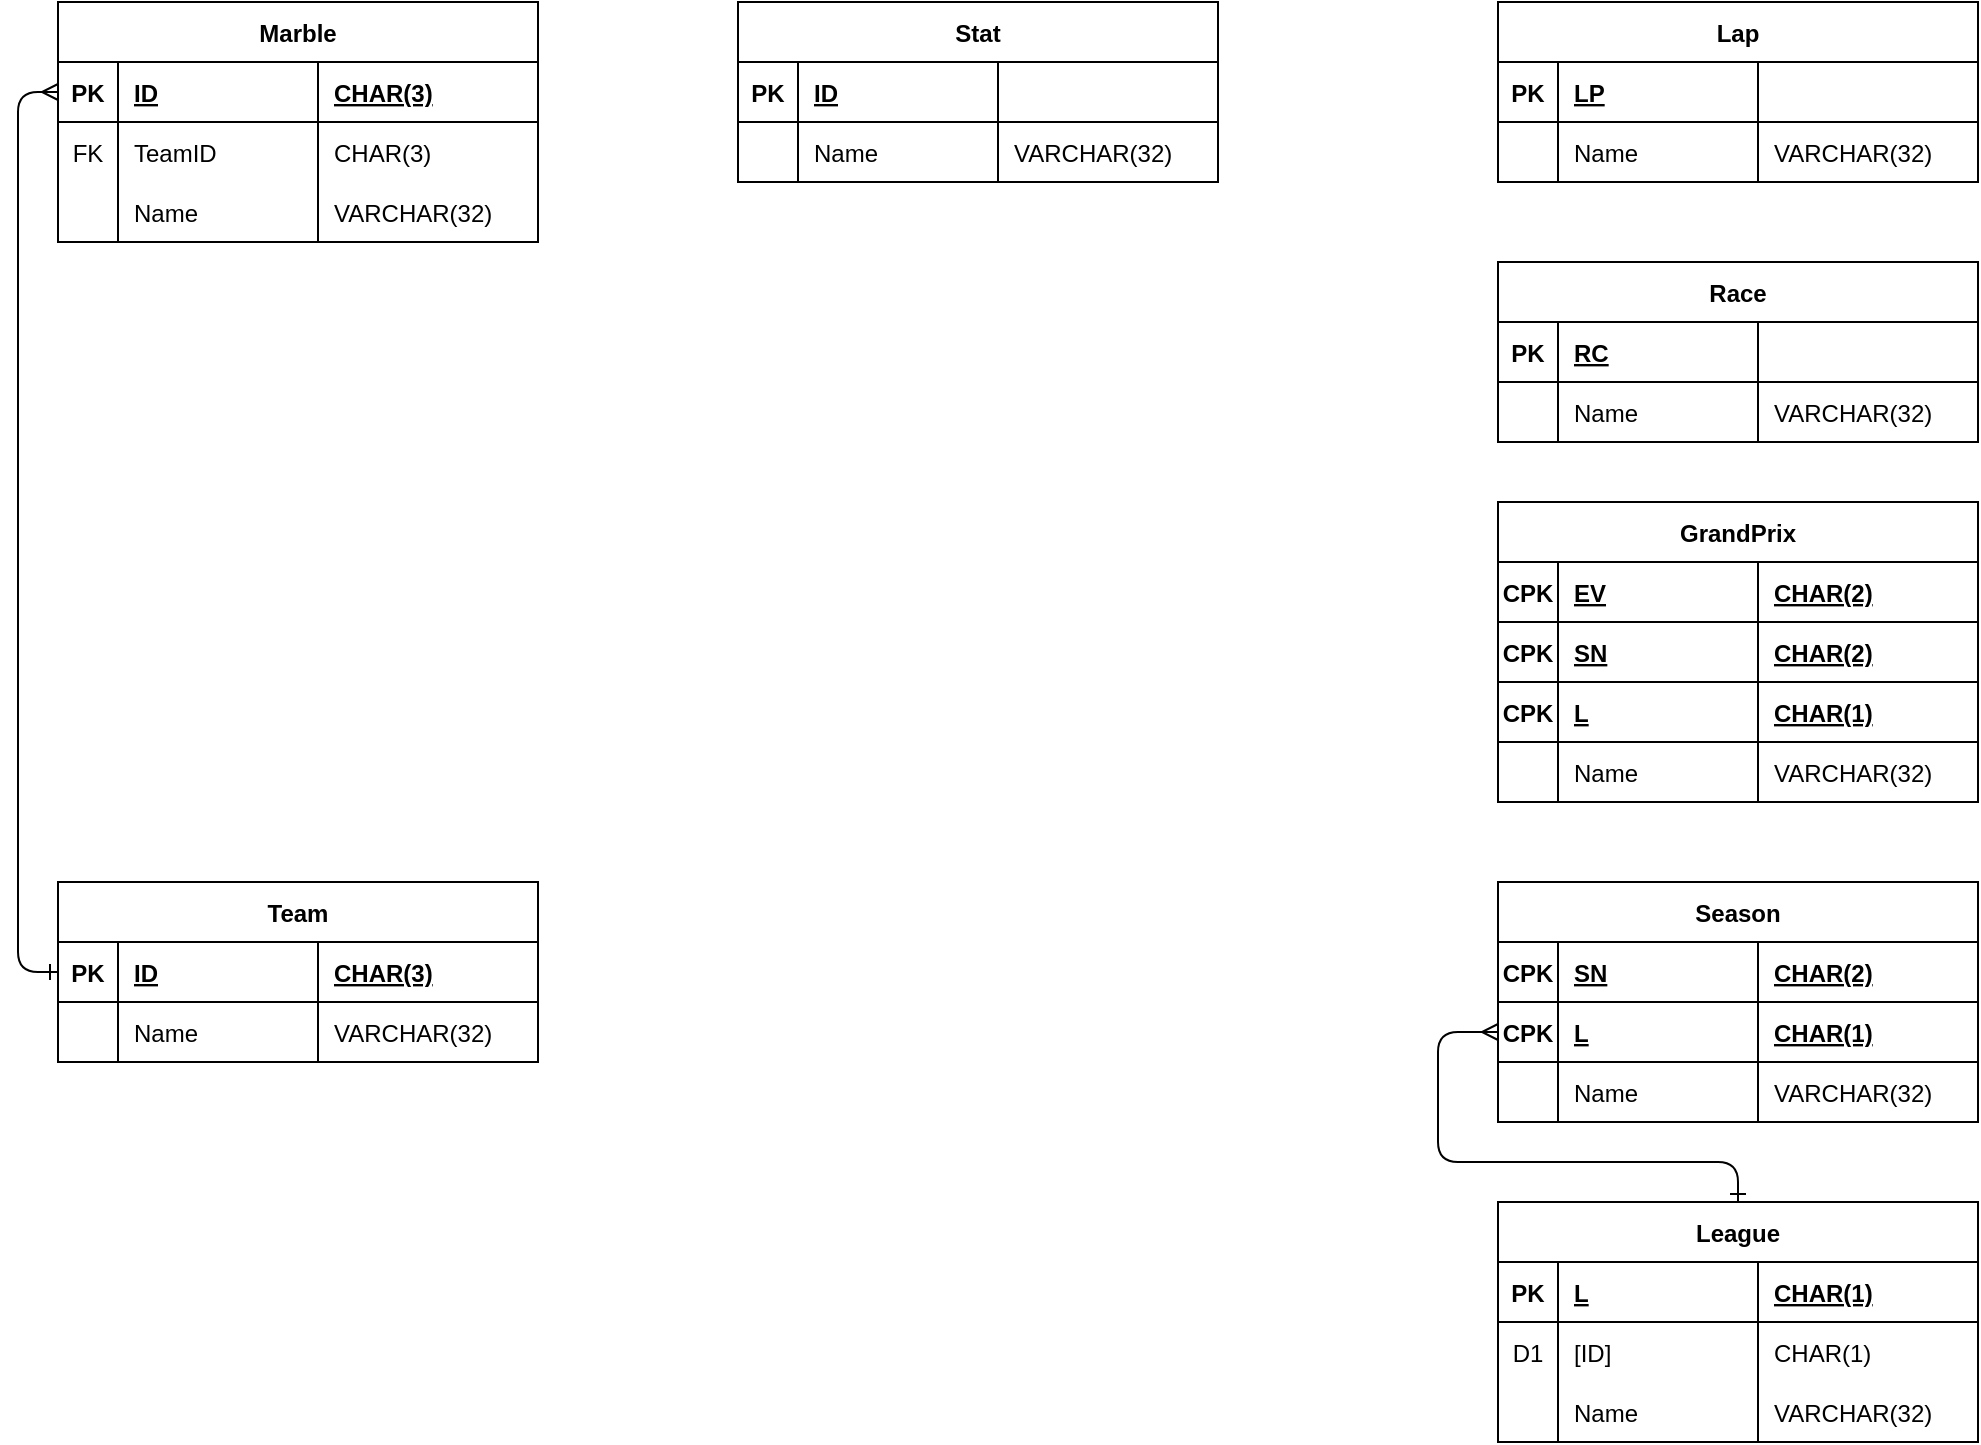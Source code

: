 <mxfile version="13.10.0" type="github">
  <diagram id="vY1WgX3fs-dTL8Az-G79" name="Page-1">
    <mxGraphModel dx="946" dy="623" grid="1" gridSize="10" guides="1" tooltips="1" connect="1" arrows="1" fold="1" page="1" pageScale="1" pageWidth="1100" pageHeight="850" math="0" shadow="0">
      <root>
        <mxCell id="0" />
        <mxCell id="1" parent="0" />
        <mxCell id="Y2zAZ_BNs0E0ruIZkiO8-1" value="Marble" style="shape=table;startSize=30;container=1;collapsible=1;childLayout=tableLayout;fixedRows=1;rowLines=0;fontStyle=1;align=center;resizeLast=1;" parent="1" vertex="1">
          <mxGeometry x="80" y="80" width="240" height="120" as="geometry" />
        </mxCell>
        <mxCell id="Y2zAZ_BNs0E0ruIZkiO8-2" value="" style="shape=partialRectangle;collapsible=0;dropTarget=0;pointerEvents=0;fillColor=none;top=0;left=0;bottom=1;right=0;points=[[0,0.5],[1,0.5]];portConstraint=eastwest;" parent="Y2zAZ_BNs0E0ruIZkiO8-1" vertex="1">
          <mxGeometry y="30" width="240" height="30" as="geometry" />
        </mxCell>
        <mxCell id="Y2zAZ_BNs0E0ruIZkiO8-3" value="PK" style="shape=partialRectangle;connectable=0;fillColor=none;top=0;left=0;bottom=0;right=0;fontStyle=1;overflow=hidden;" parent="Y2zAZ_BNs0E0ruIZkiO8-2" vertex="1">
          <mxGeometry width="30" height="30" as="geometry" />
        </mxCell>
        <mxCell id="Y2zAZ_BNs0E0ruIZkiO8-4" value="ID" style="shape=partialRectangle;connectable=0;fillColor=none;top=0;left=0;bottom=0;right=0;align=left;spacingLeft=6;fontStyle=5;overflow=hidden;" parent="Y2zAZ_BNs0E0ruIZkiO8-2" vertex="1">
          <mxGeometry x="30" width="100" height="30" as="geometry" />
        </mxCell>
        <mxCell id="Y2zAZ_BNs0E0ruIZkiO8-5" value="CHAR(3)" style="shape=partialRectangle;connectable=0;fillColor=none;top=0;left=0;bottom=0;right=0;align=left;spacingLeft=6;fontStyle=5;overflow=hidden;" parent="Y2zAZ_BNs0E0ruIZkiO8-2" vertex="1">
          <mxGeometry x="130" width="110" height="30" as="geometry" />
        </mxCell>
        <mxCell id="Y2zAZ_BNs0E0ruIZkiO8-6" value="" style="shape=partialRectangle;collapsible=0;dropTarget=0;pointerEvents=0;fillColor=none;top=0;left=0;bottom=0;right=0;points=[[0,0.5],[1,0.5]];portConstraint=eastwest;" parent="Y2zAZ_BNs0E0ruIZkiO8-1" vertex="1">
          <mxGeometry y="60" width="240" height="30" as="geometry" />
        </mxCell>
        <mxCell id="Y2zAZ_BNs0E0ruIZkiO8-7" value="FK" style="shape=partialRectangle;connectable=0;fillColor=none;top=0;left=0;bottom=0;right=0;editable=1;overflow=hidden;" parent="Y2zAZ_BNs0E0ruIZkiO8-6" vertex="1">
          <mxGeometry width="30" height="30" as="geometry" />
        </mxCell>
        <mxCell id="Y2zAZ_BNs0E0ruIZkiO8-8" value="TeamID" style="shape=partialRectangle;connectable=0;fillColor=none;top=0;left=0;bottom=0;right=0;align=left;spacingLeft=6;overflow=hidden;" parent="Y2zAZ_BNs0E0ruIZkiO8-6" vertex="1">
          <mxGeometry x="30" width="100" height="30" as="geometry" />
        </mxCell>
        <mxCell id="Y2zAZ_BNs0E0ruIZkiO8-9" value="CHAR(3)" style="shape=partialRectangle;connectable=0;fillColor=none;top=0;left=0;bottom=0;right=0;align=left;spacingLeft=6;overflow=hidden;" parent="Y2zAZ_BNs0E0ruIZkiO8-6" vertex="1">
          <mxGeometry x="130" width="110" height="30" as="geometry" />
        </mxCell>
        <mxCell id="Y2zAZ_BNs0E0ruIZkiO8-10" value="" style="shape=partialRectangle;collapsible=0;dropTarget=0;pointerEvents=0;fillColor=none;top=0;left=0;bottom=0;right=0;points=[[0,0.5],[1,0.5]];portConstraint=eastwest;" parent="Y2zAZ_BNs0E0ruIZkiO8-1" vertex="1">
          <mxGeometry y="90" width="240" height="30" as="geometry" />
        </mxCell>
        <mxCell id="Y2zAZ_BNs0E0ruIZkiO8-11" value="" style="shape=partialRectangle;connectable=0;fillColor=none;top=0;left=0;bottom=0;right=0;editable=1;overflow=hidden;" parent="Y2zAZ_BNs0E0ruIZkiO8-10" vertex="1">
          <mxGeometry width="30" height="30" as="geometry" />
        </mxCell>
        <mxCell id="Y2zAZ_BNs0E0ruIZkiO8-12" value="Name" style="shape=partialRectangle;connectable=0;fillColor=none;top=0;left=0;bottom=0;right=0;align=left;spacingLeft=6;overflow=hidden;" parent="Y2zAZ_BNs0E0ruIZkiO8-10" vertex="1">
          <mxGeometry x="30" width="100" height="30" as="geometry" />
        </mxCell>
        <mxCell id="Y2zAZ_BNs0E0ruIZkiO8-13" value="VARCHAR(32)" style="shape=partialRectangle;connectable=0;fillColor=none;top=0;left=0;bottom=0;right=0;align=left;spacingLeft=6;overflow=hidden;" parent="Y2zAZ_BNs0E0ruIZkiO8-10" vertex="1">
          <mxGeometry x="130" width="110" height="30" as="geometry" />
        </mxCell>
        <mxCell id="Y2zAZ_BNs0E0ruIZkiO8-34" value="Team" style="shape=table;startSize=30;container=1;collapsible=1;childLayout=tableLayout;fixedRows=1;rowLines=0;fontStyle=1;align=center;resizeLast=1;" parent="1" vertex="1">
          <mxGeometry x="80" y="520" width="240" height="90" as="geometry" />
        </mxCell>
        <mxCell id="Y2zAZ_BNs0E0ruIZkiO8-35" value="" style="shape=partialRectangle;collapsible=0;dropTarget=0;pointerEvents=0;fillColor=none;top=0;left=0;bottom=1;right=0;points=[[0,0.5],[1,0.5]];portConstraint=eastwest;" parent="Y2zAZ_BNs0E0ruIZkiO8-34" vertex="1">
          <mxGeometry y="30" width="240" height="30" as="geometry" />
        </mxCell>
        <mxCell id="Y2zAZ_BNs0E0ruIZkiO8-36" value="PK" style="shape=partialRectangle;connectable=0;fillColor=none;top=0;left=0;bottom=0;right=0;fontStyle=1;overflow=hidden;" parent="Y2zAZ_BNs0E0ruIZkiO8-35" vertex="1">
          <mxGeometry width="30" height="30" as="geometry" />
        </mxCell>
        <mxCell id="Y2zAZ_BNs0E0ruIZkiO8-37" value="ID" style="shape=partialRectangle;connectable=0;fillColor=none;top=0;left=0;bottom=0;right=0;align=left;spacingLeft=6;fontStyle=5;overflow=hidden;" parent="Y2zAZ_BNs0E0ruIZkiO8-35" vertex="1">
          <mxGeometry x="30" width="100" height="30" as="geometry" />
        </mxCell>
        <mxCell id="Y2zAZ_BNs0E0ruIZkiO8-38" value="CHAR(3)" style="shape=partialRectangle;connectable=0;fillColor=none;top=0;left=0;bottom=0;right=0;align=left;spacingLeft=6;fontStyle=5;overflow=hidden;" parent="Y2zAZ_BNs0E0ruIZkiO8-35" vertex="1">
          <mxGeometry x="130" width="110" height="30" as="geometry" />
        </mxCell>
        <mxCell id="Y2zAZ_BNs0E0ruIZkiO8-43" value="" style="shape=partialRectangle;collapsible=0;dropTarget=0;pointerEvents=0;fillColor=none;top=0;left=0;bottom=0;right=0;points=[[0,0.5],[1,0.5]];portConstraint=eastwest;" parent="Y2zAZ_BNs0E0ruIZkiO8-34" vertex="1">
          <mxGeometry y="60" width="240" height="30" as="geometry" />
        </mxCell>
        <mxCell id="Y2zAZ_BNs0E0ruIZkiO8-44" value="" style="shape=partialRectangle;connectable=0;fillColor=none;top=0;left=0;bottom=0;right=0;editable=1;overflow=hidden;" parent="Y2zAZ_BNs0E0ruIZkiO8-43" vertex="1">
          <mxGeometry width="30" height="30" as="geometry" />
        </mxCell>
        <mxCell id="Y2zAZ_BNs0E0ruIZkiO8-45" value="Name" style="shape=partialRectangle;connectable=0;fillColor=none;top=0;left=0;bottom=0;right=0;align=left;spacingLeft=6;overflow=hidden;" parent="Y2zAZ_BNs0E0ruIZkiO8-43" vertex="1">
          <mxGeometry x="30" width="100" height="30" as="geometry" />
        </mxCell>
        <mxCell id="Y2zAZ_BNs0E0ruIZkiO8-46" value="VARCHAR(32)" style="shape=partialRectangle;connectable=0;fillColor=none;top=0;left=0;bottom=0;right=0;align=left;spacingLeft=6;overflow=hidden;" parent="Y2zAZ_BNs0E0ruIZkiO8-43" vertex="1">
          <mxGeometry x="130" width="110" height="30" as="geometry" />
        </mxCell>
        <mxCell id="Y2zAZ_BNs0E0ruIZkiO8-52" style="edgeStyle=orthogonalEdgeStyle;rounded=1;orthogonalLoop=1;jettySize=auto;html=1;entryX=0;entryY=0.5;entryDx=0;entryDy=0;startArrow=ERone;startFill=0;endArrow=ERmany;endFill=0;" parent="1" source="Y2zAZ_BNs0E0ruIZkiO8-35" target="Y2zAZ_BNs0E0ruIZkiO8-2" edge="1">
          <mxGeometry relative="1" as="geometry" />
        </mxCell>
        <mxCell id="Y2zAZ_BNs0E0ruIZkiO8-53" value="League" style="shape=table;startSize=30;container=1;collapsible=1;childLayout=tableLayout;fixedRows=1;rowLines=0;fontStyle=1;align=center;resizeLast=1;" parent="1" vertex="1">
          <mxGeometry x="800" y="680" width="240" height="120" as="geometry" />
        </mxCell>
        <mxCell id="Y2zAZ_BNs0E0ruIZkiO8-54" value="" style="shape=partialRectangle;collapsible=0;dropTarget=0;pointerEvents=0;fillColor=none;top=0;left=0;bottom=1;right=0;points=[[0,0.5],[1,0.5]];portConstraint=eastwest;" parent="Y2zAZ_BNs0E0ruIZkiO8-53" vertex="1">
          <mxGeometry y="30" width="240" height="30" as="geometry" />
        </mxCell>
        <mxCell id="Y2zAZ_BNs0E0ruIZkiO8-55" value="PK" style="shape=partialRectangle;connectable=0;fillColor=none;top=0;left=0;bottom=0;right=0;fontStyle=1;overflow=hidden;" parent="Y2zAZ_BNs0E0ruIZkiO8-54" vertex="1">
          <mxGeometry width="30" height="30" as="geometry" />
        </mxCell>
        <mxCell id="Y2zAZ_BNs0E0ruIZkiO8-56" value="L" style="shape=partialRectangle;connectable=0;fillColor=none;top=0;left=0;bottom=0;right=0;align=left;spacingLeft=6;fontStyle=5;overflow=hidden;" parent="Y2zAZ_BNs0E0ruIZkiO8-54" vertex="1">
          <mxGeometry x="30" width="100" height="30" as="geometry" />
        </mxCell>
        <mxCell id="Y2zAZ_BNs0E0ruIZkiO8-57" value="CHAR(1)" style="shape=partialRectangle;connectable=0;fillColor=none;top=0;left=0;bottom=0;right=0;align=left;spacingLeft=6;fontStyle=5;overflow=hidden;" parent="Y2zAZ_BNs0E0ruIZkiO8-54" vertex="1">
          <mxGeometry x="130" width="110" height="30" as="geometry" />
        </mxCell>
        <mxCell id="Y2zAZ_BNs0E0ruIZkiO8-58" value="" style="shape=partialRectangle;collapsible=0;dropTarget=0;pointerEvents=0;fillColor=none;top=0;left=0;bottom=0;right=0;points=[[0,0.5],[1,0.5]];portConstraint=eastwest;" parent="Y2zAZ_BNs0E0ruIZkiO8-53" vertex="1">
          <mxGeometry y="60" width="240" height="30" as="geometry" />
        </mxCell>
        <mxCell id="Y2zAZ_BNs0E0ruIZkiO8-59" value="D1" style="shape=partialRectangle;connectable=0;fillColor=none;top=0;left=0;bottom=0;right=0;editable=1;overflow=hidden;" parent="Y2zAZ_BNs0E0ruIZkiO8-58" vertex="1">
          <mxGeometry width="30" height="30" as="geometry" />
        </mxCell>
        <mxCell id="Y2zAZ_BNs0E0ruIZkiO8-60" value="[ID]" style="shape=partialRectangle;connectable=0;fillColor=none;top=0;left=0;bottom=0;right=0;align=left;spacingLeft=6;overflow=hidden;" parent="Y2zAZ_BNs0E0ruIZkiO8-58" vertex="1">
          <mxGeometry x="30" width="100" height="30" as="geometry" />
        </mxCell>
        <mxCell id="Y2zAZ_BNs0E0ruIZkiO8-61" value="CHAR(1)" style="shape=partialRectangle;connectable=0;fillColor=none;top=0;left=0;bottom=0;right=0;align=left;spacingLeft=6;overflow=hidden;" parent="Y2zAZ_BNs0E0ruIZkiO8-58" vertex="1">
          <mxGeometry x="130" width="110" height="30" as="geometry" />
        </mxCell>
        <mxCell id="HlDgkAS0GZXXBoVFjrHT-10" value="" style="shape=partialRectangle;collapsible=0;dropTarget=0;pointerEvents=0;fillColor=none;top=0;left=0;bottom=0;right=0;points=[[0,0.5],[1,0.5]];portConstraint=eastwest;" vertex="1" parent="Y2zAZ_BNs0E0ruIZkiO8-53">
          <mxGeometry y="90" width="240" height="30" as="geometry" />
        </mxCell>
        <mxCell id="HlDgkAS0GZXXBoVFjrHT-11" value="" style="shape=partialRectangle;connectable=0;fillColor=none;top=0;left=0;bottom=0;right=0;editable=1;overflow=hidden;" vertex="1" parent="HlDgkAS0GZXXBoVFjrHT-10">
          <mxGeometry width="30" height="30" as="geometry" />
        </mxCell>
        <mxCell id="HlDgkAS0GZXXBoVFjrHT-12" value="Name" style="shape=partialRectangle;connectable=0;fillColor=none;top=0;left=0;bottom=0;right=0;align=left;spacingLeft=6;overflow=hidden;" vertex="1" parent="HlDgkAS0GZXXBoVFjrHT-10">
          <mxGeometry x="30" width="100" height="30" as="geometry" />
        </mxCell>
        <mxCell id="HlDgkAS0GZXXBoVFjrHT-13" value="VARCHAR(32)" style="shape=partialRectangle;connectable=0;fillColor=none;top=0;left=0;bottom=0;right=0;align=left;spacingLeft=6;overflow=hidden;" vertex="1" parent="HlDgkAS0GZXXBoVFjrHT-10">
          <mxGeometry x="130" width="110" height="30" as="geometry" />
        </mxCell>
        <mxCell id="Y2zAZ_BNs0E0ruIZkiO8-62" value="Season" style="shape=table;startSize=30;container=1;collapsible=1;childLayout=tableLayout;fixedRows=1;rowLines=0;fontStyle=1;align=center;resizeLast=1;" parent="1" vertex="1">
          <mxGeometry x="800" y="520" width="240" height="120" as="geometry" />
        </mxCell>
        <mxCell id="Y2zAZ_BNs0E0ruIZkiO8-63" value="" style="shape=partialRectangle;collapsible=0;dropTarget=0;pointerEvents=0;fillColor=none;top=0;left=0;bottom=1;right=0;points=[[0,0.5],[1,0.5]];portConstraint=eastwest;" parent="Y2zAZ_BNs0E0ruIZkiO8-62" vertex="1">
          <mxGeometry y="30" width="240" height="30" as="geometry" />
        </mxCell>
        <mxCell id="Y2zAZ_BNs0E0ruIZkiO8-64" value="CPK" style="shape=partialRectangle;connectable=0;fillColor=none;top=0;left=0;bottom=0;right=0;fontStyle=1;overflow=hidden;" parent="Y2zAZ_BNs0E0ruIZkiO8-63" vertex="1">
          <mxGeometry width="30" height="30" as="geometry" />
        </mxCell>
        <mxCell id="Y2zAZ_BNs0E0ruIZkiO8-65" value="SN" style="shape=partialRectangle;connectable=0;fillColor=none;top=0;left=0;bottom=0;right=0;align=left;spacingLeft=6;fontStyle=5;overflow=hidden;" parent="Y2zAZ_BNs0E0ruIZkiO8-63" vertex="1">
          <mxGeometry x="30" width="100" height="30" as="geometry" />
        </mxCell>
        <mxCell id="Y2zAZ_BNs0E0ruIZkiO8-66" value="CHAR(2)" style="shape=partialRectangle;connectable=0;fillColor=none;top=0;left=0;bottom=0;right=0;align=left;spacingLeft=6;fontStyle=5;overflow=hidden;" parent="Y2zAZ_BNs0E0ruIZkiO8-63" vertex="1">
          <mxGeometry x="130" width="110" height="30" as="geometry" />
        </mxCell>
        <mxCell id="HlDgkAS0GZXXBoVFjrHT-6" value="" style="shape=partialRectangle;collapsible=0;dropTarget=0;pointerEvents=0;fillColor=none;top=0;left=0;bottom=1;right=0;points=[[0,0.5],[1,0.5]];portConstraint=eastwest;" vertex="1" parent="Y2zAZ_BNs0E0ruIZkiO8-62">
          <mxGeometry y="60" width="240" height="30" as="geometry" />
        </mxCell>
        <mxCell id="HlDgkAS0GZXXBoVFjrHT-7" value="CPK" style="shape=partialRectangle;connectable=0;fillColor=none;top=0;left=0;bottom=0;right=0;fontStyle=1;overflow=hidden;" vertex="1" parent="HlDgkAS0GZXXBoVFjrHT-6">
          <mxGeometry width="30" height="30" as="geometry" />
        </mxCell>
        <mxCell id="HlDgkAS0GZXXBoVFjrHT-8" value="L" style="shape=partialRectangle;connectable=0;fillColor=none;top=0;left=0;bottom=0;right=0;align=left;spacingLeft=6;fontStyle=5;overflow=hidden;" vertex="1" parent="HlDgkAS0GZXXBoVFjrHT-6">
          <mxGeometry x="30" width="100" height="30" as="geometry" />
        </mxCell>
        <mxCell id="HlDgkAS0GZXXBoVFjrHT-9" value="CHAR(1)" style="shape=partialRectangle;connectable=0;fillColor=none;top=0;left=0;bottom=0;right=0;align=left;spacingLeft=6;fontStyle=5;overflow=hidden;" vertex="1" parent="HlDgkAS0GZXXBoVFjrHT-6">
          <mxGeometry x="130" width="110" height="30" as="geometry" />
        </mxCell>
        <mxCell id="HlDgkAS0GZXXBoVFjrHT-1" value="" style="shape=partialRectangle;collapsible=0;dropTarget=0;pointerEvents=0;fillColor=none;top=0;left=0;bottom=0;right=0;points=[[0,0.5],[1,0.5]];portConstraint=eastwest;" vertex="1" parent="Y2zAZ_BNs0E0ruIZkiO8-62">
          <mxGeometry y="90" width="240" height="30" as="geometry" />
        </mxCell>
        <mxCell id="HlDgkAS0GZXXBoVFjrHT-2" value="" style="shape=partialRectangle;connectable=0;fillColor=none;top=0;left=0;bottom=0;right=0;editable=1;overflow=hidden;" vertex="1" parent="HlDgkAS0GZXXBoVFjrHT-1">
          <mxGeometry width="30" height="30" as="geometry" />
        </mxCell>
        <mxCell id="HlDgkAS0GZXXBoVFjrHT-3" value="Name" style="shape=partialRectangle;connectable=0;fillColor=none;top=0;left=0;bottom=0;right=0;align=left;spacingLeft=6;overflow=hidden;" vertex="1" parent="HlDgkAS0GZXXBoVFjrHT-1">
          <mxGeometry x="30" width="100" height="30" as="geometry" />
        </mxCell>
        <mxCell id="HlDgkAS0GZXXBoVFjrHT-4" value="VARCHAR(32)" style="shape=partialRectangle;connectable=0;fillColor=none;top=0;left=0;bottom=0;right=0;align=left;spacingLeft=6;overflow=hidden;" vertex="1" parent="HlDgkAS0GZXXBoVFjrHT-1">
          <mxGeometry x="130" width="110" height="30" as="geometry" />
        </mxCell>
        <mxCell id="Y2zAZ_BNs0E0ruIZkiO8-71" value="GrandPrix" style="shape=table;startSize=30;container=1;collapsible=1;childLayout=tableLayout;fixedRows=1;rowLines=0;fontStyle=1;align=center;resizeLast=1;" parent="1" vertex="1">
          <mxGeometry x="800" y="330" width="240" height="150" as="geometry" />
        </mxCell>
        <mxCell id="Y2zAZ_BNs0E0ruIZkiO8-72" value="" style="shape=partialRectangle;collapsible=0;dropTarget=0;pointerEvents=0;fillColor=none;top=0;left=0;bottom=1;right=0;points=[[0,0.5],[1,0.5]];portConstraint=eastwest;" parent="Y2zAZ_BNs0E0ruIZkiO8-71" vertex="1">
          <mxGeometry y="30" width="240" height="30" as="geometry" />
        </mxCell>
        <mxCell id="Y2zAZ_BNs0E0ruIZkiO8-73" value="CPK" style="shape=partialRectangle;connectable=0;fillColor=none;top=0;left=0;bottom=0;right=0;fontStyle=1;overflow=hidden;" parent="Y2zAZ_BNs0E0ruIZkiO8-72" vertex="1">
          <mxGeometry width="30" height="30" as="geometry" />
        </mxCell>
        <mxCell id="Y2zAZ_BNs0E0ruIZkiO8-74" value="EV" style="shape=partialRectangle;connectable=0;fillColor=none;top=0;left=0;bottom=0;right=0;align=left;spacingLeft=6;fontStyle=5;overflow=hidden;" parent="Y2zAZ_BNs0E0ruIZkiO8-72" vertex="1">
          <mxGeometry x="30" width="100" height="30" as="geometry" />
        </mxCell>
        <mxCell id="Y2zAZ_BNs0E0ruIZkiO8-75" value="CHAR(2)" style="shape=partialRectangle;connectable=0;fillColor=none;top=0;left=0;bottom=0;right=0;align=left;spacingLeft=6;fontStyle=5;overflow=hidden;" parent="Y2zAZ_BNs0E0ruIZkiO8-72" vertex="1">
          <mxGeometry x="130" width="110" height="30" as="geometry" />
        </mxCell>
        <mxCell id="HlDgkAS0GZXXBoVFjrHT-14" value="" style="shape=partialRectangle;collapsible=0;dropTarget=0;pointerEvents=0;fillColor=none;top=0;left=0;bottom=1;right=0;points=[[0,0.5],[1,0.5]];portConstraint=eastwest;" vertex="1" parent="Y2zAZ_BNs0E0ruIZkiO8-71">
          <mxGeometry y="60" width="240" height="30" as="geometry" />
        </mxCell>
        <mxCell id="HlDgkAS0GZXXBoVFjrHT-15" value="CPK" style="shape=partialRectangle;connectable=0;fillColor=none;top=0;left=0;bottom=0;right=0;fontStyle=1;overflow=hidden;" vertex="1" parent="HlDgkAS0GZXXBoVFjrHT-14">
          <mxGeometry width="30" height="30" as="geometry" />
        </mxCell>
        <mxCell id="HlDgkAS0GZXXBoVFjrHT-16" value="SN" style="shape=partialRectangle;connectable=0;fillColor=none;top=0;left=0;bottom=0;right=0;align=left;spacingLeft=6;fontStyle=5;overflow=hidden;" vertex="1" parent="HlDgkAS0GZXXBoVFjrHT-14">
          <mxGeometry x="30" width="100" height="30" as="geometry" />
        </mxCell>
        <mxCell id="HlDgkAS0GZXXBoVFjrHT-17" value="CHAR(2)" style="shape=partialRectangle;connectable=0;fillColor=none;top=0;left=0;bottom=0;right=0;align=left;spacingLeft=6;fontStyle=5;overflow=hidden;" vertex="1" parent="HlDgkAS0GZXXBoVFjrHT-14">
          <mxGeometry x="130" width="110" height="30" as="geometry" />
        </mxCell>
        <mxCell id="HlDgkAS0GZXXBoVFjrHT-18" value="" style="shape=partialRectangle;collapsible=0;dropTarget=0;pointerEvents=0;fillColor=none;top=0;left=0;bottom=1;right=0;points=[[0,0.5],[1,0.5]];portConstraint=eastwest;" vertex="1" parent="Y2zAZ_BNs0E0ruIZkiO8-71">
          <mxGeometry y="90" width="240" height="30" as="geometry" />
        </mxCell>
        <mxCell id="HlDgkAS0GZXXBoVFjrHT-19" value="CPK" style="shape=partialRectangle;connectable=0;fillColor=none;top=0;left=0;bottom=0;right=0;fontStyle=1;overflow=hidden;" vertex="1" parent="HlDgkAS0GZXXBoVFjrHT-18">
          <mxGeometry width="30" height="30" as="geometry" />
        </mxCell>
        <mxCell id="HlDgkAS0GZXXBoVFjrHT-20" value="L" style="shape=partialRectangle;connectable=0;fillColor=none;top=0;left=0;bottom=0;right=0;align=left;spacingLeft=6;fontStyle=5;overflow=hidden;" vertex="1" parent="HlDgkAS0GZXXBoVFjrHT-18">
          <mxGeometry x="30" width="100" height="30" as="geometry" />
        </mxCell>
        <mxCell id="HlDgkAS0GZXXBoVFjrHT-21" value="CHAR(1)" style="shape=partialRectangle;connectable=0;fillColor=none;top=0;left=0;bottom=0;right=0;align=left;spacingLeft=6;fontStyle=5;overflow=hidden;" vertex="1" parent="HlDgkAS0GZXXBoVFjrHT-18">
          <mxGeometry x="130" width="110" height="30" as="geometry" />
        </mxCell>
        <mxCell id="Y2zAZ_BNs0E0ruIZkiO8-76" value="" style="shape=partialRectangle;collapsible=0;dropTarget=0;pointerEvents=0;fillColor=none;top=0;left=0;bottom=0;right=0;points=[[0,0.5],[1,0.5]];portConstraint=eastwest;" parent="Y2zAZ_BNs0E0ruIZkiO8-71" vertex="1">
          <mxGeometry y="120" width="240" height="30" as="geometry" />
        </mxCell>
        <mxCell id="Y2zAZ_BNs0E0ruIZkiO8-77" value="" style="shape=partialRectangle;connectable=0;fillColor=none;top=0;left=0;bottom=0;right=0;editable=1;overflow=hidden;" parent="Y2zAZ_BNs0E0ruIZkiO8-76" vertex="1">
          <mxGeometry width="30" height="30" as="geometry" />
        </mxCell>
        <mxCell id="Y2zAZ_BNs0E0ruIZkiO8-78" value="Name" style="shape=partialRectangle;connectable=0;fillColor=none;top=0;left=0;bottom=0;right=0;align=left;spacingLeft=6;overflow=hidden;" parent="Y2zAZ_BNs0E0ruIZkiO8-76" vertex="1">
          <mxGeometry x="30" width="100" height="30" as="geometry" />
        </mxCell>
        <mxCell id="Y2zAZ_BNs0E0ruIZkiO8-79" value="VARCHAR(32)" style="shape=partialRectangle;connectable=0;fillColor=none;top=0;left=0;bottom=0;right=0;align=left;spacingLeft=6;overflow=hidden;" parent="Y2zAZ_BNs0E0ruIZkiO8-76" vertex="1">
          <mxGeometry x="130" width="110" height="30" as="geometry" />
        </mxCell>
        <mxCell id="Y2zAZ_BNs0E0ruIZkiO8-80" value="Race" style="shape=table;startSize=30;container=1;collapsible=1;childLayout=tableLayout;fixedRows=1;rowLines=0;fontStyle=1;align=center;resizeLast=1;" parent="1" vertex="1">
          <mxGeometry x="800" y="210" width="240" height="90" as="geometry" />
        </mxCell>
        <mxCell id="Y2zAZ_BNs0E0ruIZkiO8-81" value="" style="shape=partialRectangle;collapsible=0;dropTarget=0;pointerEvents=0;fillColor=none;top=0;left=0;bottom=1;right=0;points=[[0,0.5],[1,0.5]];portConstraint=eastwest;" parent="Y2zAZ_BNs0E0ruIZkiO8-80" vertex="1">
          <mxGeometry y="30" width="240" height="30" as="geometry" />
        </mxCell>
        <mxCell id="Y2zAZ_BNs0E0ruIZkiO8-82" value="PK" style="shape=partialRectangle;connectable=0;fillColor=none;top=0;left=0;bottom=0;right=0;fontStyle=1;overflow=hidden;" parent="Y2zAZ_BNs0E0ruIZkiO8-81" vertex="1">
          <mxGeometry width="30" height="30" as="geometry" />
        </mxCell>
        <mxCell id="Y2zAZ_BNs0E0ruIZkiO8-83" value="RC" style="shape=partialRectangle;connectable=0;fillColor=none;top=0;left=0;bottom=0;right=0;align=left;spacingLeft=6;fontStyle=5;overflow=hidden;" parent="Y2zAZ_BNs0E0ruIZkiO8-81" vertex="1">
          <mxGeometry x="30" width="100" height="30" as="geometry" />
        </mxCell>
        <mxCell id="Y2zAZ_BNs0E0ruIZkiO8-84" value="" style="shape=partialRectangle;connectable=0;fillColor=none;top=0;left=0;bottom=0;right=0;align=left;spacingLeft=6;fontStyle=5;overflow=hidden;" parent="Y2zAZ_BNs0E0ruIZkiO8-81" vertex="1">
          <mxGeometry x="130" width="110" height="30" as="geometry" />
        </mxCell>
        <mxCell id="Y2zAZ_BNs0E0ruIZkiO8-85" value="" style="shape=partialRectangle;collapsible=0;dropTarget=0;pointerEvents=0;fillColor=none;top=0;left=0;bottom=0;right=0;points=[[0,0.5],[1,0.5]];portConstraint=eastwest;" parent="Y2zAZ_BNs0E0ruIZkiO8-80" vertex="1">
          <mxGeometry y="60" width="240" height="30" as="geometry" />
        </mxCell>
        <mxCell id="Y2zAZ_BNs0E0ruIZkiO8-86" value="" style="shape=partialRectangle;connectable=0;fillColor=none;top=0;left=0;bottom=0;right=0;editable=1;overflow=hidden;" parent="Y2zAZ_BNs0E0ruIZkiO8-85" vertex="1">
          <mxGeometry width="30" height="30" as="geometry" />
        </mxCell>
        <mxCell id="Y2zAZ_BNs0E0ruIZkiO8-87" value="Name" style="shape=partialRectangle;connectable=0;fillColor=none;top=0;left=0;bottom=0;right=0;align=left;spacingLeft=6;overflow=hidden;" parent="Y2zAZ_BNs0E0ruIZkiO8-85" vertex="1">
          <mxGeometry x="30" width="100" height="30" as="geometry" />
        </mxCell>
        <mxCell id="Y2zAZ_BNs0E0ruIZkiO8-88" value="VARCHAR(32)" style="shape=partialRectangle;connectable=0;fillColor=none;top=0;left=0;bottom=0;right=0;align=left;spacingLeft=6;overflow=hidden;" parent="Y2zAZ_BNs0E0ruIZkiO8-85" vertex="1">
          <mxGeometry x="130" width="110" height="30" as="geometry" />
        </mxCell>
        <mxCell id="Y2zAZ_BNs0E0ruIZkiO8-89" value="Lap" style="shape=table;startSize=30;container=1;collapsible=1;childLayout=tableLayout;fixedRows=1;rowLines=0;fontStyle=1;align=center;resizeLast=1;" parent="1" vertex="1">
          <mxGeometry x="800" y="80" width="240" height="90" as="geometry" />
        </mxCell>
        <mxCell id="Y2zAZ_BNs0E0ruIZkiO8-90" value="" style="shape=partialRectangle;collapsible=0;dropTarget=0;pointerEvents=0;fillColor=none;top=0;left=0;bottom=1;right=0;points=[[0,0.5],[1,0.5]];portConstraint=eastwest;" parent="Y2zAZ_BNs0E0ruIZkiO8-89" vertex="1">
          <mxGeometry y="30" width="240" height="30" as="geometry" />
        </mxCell>
        <mxCell id="Y2zAZ_BNs0E0ruIZkiO8-91" value="PK" style="shape=partialRectangle;connectable=0;fillColor=none;top=0;left=0;bottom=0;right=0;fontStyle=1;overflow=hidden;" parent="Y2zAZ_BNs0E0ruIZkiO8-90" vertex="1">
          <mxGeometry width="30" height="30" as="geometry" />
        </mxCell>
        <mxCell id="Y2zAZ_BNs0E0ruIZkiO8-92" value="LP" style="shape=partialRectangle;connectable=0;fillColor=none;top=0;left=0;bottom=0;right=0;align=left;spacingLeft=6;fontStyle=5;overflow=hidden;" parent="Y2zAZ_BNs0E0ruIZkiO8-90" vertex="1">
          <mxGeometry x="30" width="100" height="30" as="geometry" />
        </mxCell>
        <mxCell id="Y2zAZ_BNs0E0ruIZkiO8-93" value="" style="shape=partialRectangle;connectable=0;fillColor=none;top=0;left=0;bottom=0;right=0;align=left;spacingLeft=6;fontStyle=5;overflow=hidden;" parent="Y2zAZ_BNs0E0ruIZkiO8-90" vertex="1">
          <mxGeometry x="130" width="110" height="30" as="geometry" />
        </mxCell>
        <mxCell id="Y2zAZ_BNs0E0ruIZkiO8-94" value="" style="shape=partialRectangle;collapsible=0;dropTarget=0;pointerEvents=0;fillColor=none;top=0;left=0;bottom=0;right=0;points=[[0,0.5],[1,0.5]];portConstraint=eastwest;" parent="Y2zAZ_BNs0E0ruIZkiO8-89" vertex="1">
          <mxGeometry y="60" width="240" height="30" as="geometry" />
        </mxCell>
        <mxCell id="Y2zAZ_BNs0E0ruIZkiO8-95" value="" style="shape=partialRectangle;connectable=0;fillColor=none;top=0;left=0;bottom=0;right=0;editable=1;overflow=hidden;" parent="Y2zAZ_BNs0E0ruIZkiO8-94" vertex="1">
          <mxGeometry width="30" height="30" as="geometry" />
        </mxCell>
        <mxCell id="Y2zAZ_BNs0E0ruIZkiO8-96" value="Name" style="shape=partialRectangle;connectable=0;fillColor=none;top=0;left=0;bottom=0;right=0;align=left;spacingLeft=6;overflow=hidden;" parent="Y2zAZ_BNs0E0ruIZkiO8-94" vertex="1">
          <mxGeometry x="30" width="100" height="30" as="geometry" />
        </mxCell>
        <mxCell id="Y2zAZ_BNs0E0ruIZkiO8-97" value="VARCHAR(32)" style="shape=partialRectangle;connectable=0;fillColor=none;top=0;left=0;bottom=0;right=0;align=left;spacingLeft=6;overflow=hidden;" parent="Y2zAZ_BNs0E0ruIZkiO8-94" vertex="1">
          <mxGeometry x="130" width="110" height="30" as="geometry" />
        </mxCell>
        <mxCell id="Y2zAZ_BNs0E0ruIZkiO8-98" value="Stat" style="shape=table;startSize=30;container=1;collapsible=1;childLayout=tableLayout;fixedRows=1;rowLines=0;fontStyle=1;align=center;resizeLast=1;" parent="1" vertex="1">
          <mxGeometry x="420" y="80" width="240" height="90" as="geometry" />
        </mxCell>
        <mxCell id="Y2zAZ_BNs0E0ruIZkiO8-99" value="" style="shape=partialRectangle;collapsible=0;dropTarget=0;pointerEvents=0;fillColor=none;top=0;left=0;bottom=1;right=0;points=[[0,0.5],[1,0.5]];portConstraint=eastwest;" parent="Y2zAZ_BNs0E0ruIZkiO8-98" vertex="1">
          <mxGeometry y="30" width="240" height="30" as="geometry" />
        </mxCell>
        <mxCell id="Y2zAZ_BNs0E0ruIZkiO8-100" value="PK" style="shape=partialRectangle;connectable=0;fillColor=none;top=0;left=0;bottom=0;right=0;fontStyle=1;overflow=hidden;" parent="Y2zAZ_BNs0E0ruIZkiO8-99" vertex="1">
          <mxGeometry width="30" height="30" as="geometry" />
        </mxCell>
        <mxCell id="Y2zAZ_BNs0E0ruIZkiO8-101" value="ID" style="shape=partialRectangle;connectable=0;fillColor=none;top=0;left=0;bottom=0;right=0;align=left;spacingLeft=6;fontStyle=5;overflow=hidden;" parent="Y2zAZ_BNs0E0ruIZkiO8-99" vertex="1">
          <mxGeometry x="30" width="100" height="30" as="geometry" />
        </mxCell>
        <mxCell id="Y2zAZ_BNs0E0ruIZkiO8-102" value="" style="shape=partialRectangle;connectable=0;fillColor=none;top=0;left=0;bottom=0;right=0;align=left;spacingLeft=6;fontStyle=5;overflow=hidden;" parent="Y2zAZ_BNs0E0ruIZkiO8-99" vertex="1">
          <mxGeometry x="130" width="110" height="30" as="geometry" />
        </mxCell>
        <mxCell id="Y2zAZ_BNs0E0ruIZkiO8-103" value="" style="shape=partialRectangle;collapsible=0;dropTarget=0;pointerEvents=0;fillColor=none;top=0;left=0;bottom=0;right=0;points=[[0,0.5],[1,0.5]];portConstraint=eastwest;" parent="Y2zAZ_BNs0E0ruIZkiO8-98" vertex="1">
          <mxGeometry y="60" width="240" height="30" as="geometry" />
        </mxCell>
        <mxCell id="Y2zAZ_BNs0E0ruIZkiO8-104" value="" style="shape=partialRectangle;connectable=0;fillColor=none;top=0;left=0;bottom=0;right=0;editable=1;overflow=hidden;" parent="Y2zAZ_BNs0E0ruIZkiO8-103" vertex="1">
          <mxGeometry width="30" height="30" as="geometry" />
        </mxCell>
        <mxCell id="Y2zAZ_BNs0E0ruIZkiO8-105" value="Name" style="shape=partialRectangle;connectable=0;fillColor=none;top=0;left=0;bottom=0;right=0;align=left;spacingLeft=6;overflow=hidden;" parent="Y2zAZ_BNs0E0ruIZkiO8-103" vertex="1">
          <mxGeometry x="30" width="100" height="30" as="geometry" />
        </mxCell>
        <mxCell id="Y2zAZ_BNs0E0ruIZkiO8-106" value="VARCHAR(32)" style="shape=partialRectangle;connectable=0;fillColor=none;top=0;left=0;bottom=0;right=0;align=left;spacingLeft=6;overflow=hidden;" parent="Y2zAZ_BNs0E0ruIZkiO8-103" vertex="1">
          <mxGeometry x="130" width="110" height="30" as="geometry" />
        </mxCell>
        <mxCell id="HlDgkAS0GZXXBoVFjrHT-5" style="edgeStyle=orthogonalEdgeStyle;rounded=1;orthogonalLoop=1;jettySize=auto;html=1;endArrow=ERone;endFill=0;startArrow=ERmany;startFill=0;" edge="1" parent="1" source="HlDgkAS0GZXXBoVFjrHT-6" target="Y2zAZ_BNs0E0ruIZkiO8-53">
          <mxGeometry relative="1" as="geometry">
            <Array as="points">
              <mxPoint x="770" y="595" />
              <mxPoint x="770" y="660" />
              <mxPoint x="920" y="660" />
            </Array>
          </mxGeometry>
        </mxCell>
      </root>
    </mxGraphModel>
  </diagram>
</mxfile>
